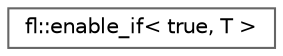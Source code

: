 digraph "Graphical Class Hierarchy"
{
 // LATEX_PDF_SIZE
  bgcolor="transparent";
  edge [fontname=Helvetica,fontsize=10,labelfontname=Helvetica,labelfontsize=10];
  node [fontname=Helvetica,fontsize=10,shape=box,height=0.2,width=0.4];
  rankdir="LR";
  Node0 [id="Node000000",label="fl::enable_if\< true, T \>",height=0.2,width=0.4,color="grey40", fillcolor="white", style="filled",URL="$d4/d36/namespacefl.html#d2/d82/structfl_1_1enable__if_3_01true_00_01_t_01_4",tooltip=" "];
}
